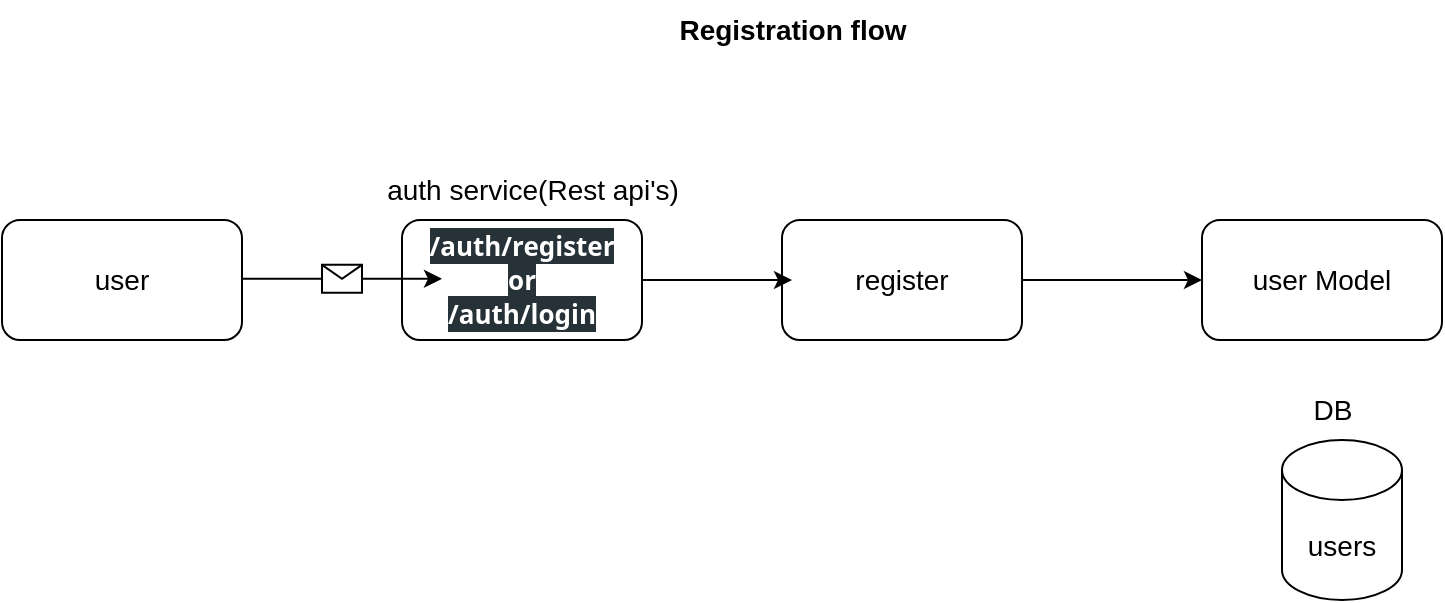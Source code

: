 <mxfile>
    <diagram id="B_a5sP2wQfdarPb4FW3X" name="Page-1">
        <mxGraphModel dx="872" dy="645" grid="1" gridSize="10" guides="1" tooltips="1" connect="1" arrows="1" fold="1" page="1" pageScale="1" pageWidth="850" pageHeight="1100" math="0" shadow="0">
            <root>
                <mxCell id="0"/>
                <mxCell id="1" parent="0"/>
                <mxCell id="2" value="&lt;b&gt;&lt;font style=&quot;font-size: 14px;&quot;&gt;Registration flow&lt;/font&gt;&lt;/b&gt;" style="text;html=1;align=center;verticalAlign=middle;resizable=0;points=[];autosize=1;strokeColor=none;fillColor=none;" vertex="1" parent="1">
                    <mxGeometry x="405" y="10" width="140" height="30" as="geometry"/>
                </mxCell>
                <mxCell id="3" value="user" style="rounded=1;whiteSpace=wrap;html=1;fontSize=14;" vertex="1" parent="1">
                    <mxGeometry x="80" y="120" width="120" height="60" as="geometry"/>
                </mxCell>
                <mxCell id="4" value="&lt;b style=&quot;&quot;&gt;&lt;span style=&quot;color: rgb(255, 255, 255); font-family: &amp;quot;Segoe WPC&amp;quot;, &amp;quot;Segoe UI&amp;quot;, sans-serif; font-size: 13px; text-align: start; background-color: rgb(38, 50, 56);&quot;&gt;/auth/register&lt;br&gt;or&lt;br&gt;&lt;/span&gt;&lt;span style=&quot;color: rgb(255, 255, 255); font-family: &amp;quot;Segoe WPC&amp;quot;, &amp;quot;Segoe UI&amp;quot;, sans-serif; font-size: 13px; text-align: start; background-color: rgb(38, 50, 56);&quot;&gt;/auth/login&lt;/span&gt;&lt;/b&gt;&lt;span style=&quot;color: rgb(255, 255, 255); font-family: &amp;quot;Segoe WPC&amp;quot;, &amp;quot;Segoe UI&amp;quot;, sans-serif; font-size: 13px; text-align: start; background-color: rgb(38, 50, 56);&quot;&gt;&lt;br&gt;&lt;/span&gt;" style="rounded=1;whiteSpace=wrap;html=1;fontSize=14;" vertex="1" parent="1">
                    <mxGeometry x="280" y="120" width="120" height="60" as="geometry"/>
                </mxCell>
                <mxCell id="5" value="auth service(Rest api's)" style="text;html=1;align=center;verticalAlign=middle;resizable=0;points=[];autosize=1;strokeColor=none;fillColor=none;fontSize=14;" vertex="1" parent="1">
                    <mxGeometry x="260" y="90" width="170" height="30" as="geometry"/>
                </mxCell>
                <mxCell id="6" value="register" style="rounded=1;whiteSpace=wrap;html=1;fontSize=14;" vertex="1" parent="1">
                    <mxGeometry x="470" y="120" width="120" height="60" as="geometry"/>
                </mxCell>
                <mxCell id="7" value="user Model" style="rounded=1;whiteSpace=wrap;html=1;fontSize=14;" vertex="1" parent="1">
                    <mxGeometry x="680" y="120" width="120" height="60" as="geometry"/>
                </mxCell>
                <mxCell id="8" value="" style="endArrow=classic;html=1;fontSize=14;" edge="1" parent="1">
                    <mxGeometry relative="1" as="geometry">
                        <mxPoint x="200" y="149.41" as="sourcePoint"/>
                        <mxPoint x="300" y="149.41" as="targetPoint"/>
                        <Array as="points"/>
                    </mxGeometry>
                </mxCell>
                <mxCell id="9" value="" style="shape=message;html=1;outlineConnect=0;fontSize=14;" vertex="1" parent="8">
                    <mxGeometry width="20" height="14" relative="1" as="geometry">
                        <mxPoint x="-10" y="-7" as="offset"/>
                    </mxGeometry>
                </mxCell>
                <mxCell id="10" value="users" style="shape=cylinder3;whiteSpace=wrap;html=1;boundedLbl=1;backgroundOutline=1;size=15;fontSize=14;" vertex="1" parent="1">
                    <mxGeometry x="720" y="230" width="60" height="80" as="geometry"/>
                </mxCell>
                <mxCell id="11" value="" style="curved=1;endArrow=classic;html=1;fontSize=14;exitX=1;exitY=0.5;exitDx=0;exitDy=0;" edge="1" parent="1" source="4">
                    <mxGeometry width="50" height="50" relative="1" as="geometry">
                        <mxPoint x="425" y="200" as="sourcePoint"/>
                        <mxPoint x="475" y="150" as="targetPoint"/>
                        <Array as="points">
                            <mxPoint x="410" y="150"/>
                            <mxPoint x="440" y="150"/>
                            <mxPoint x="425" y="150"/>
                        </Array>
                    </mxGeometry>
                </mxCell>
                <mxCell id="12" value="" style="endArrow=classic;html=1;fontSize=14;entryX=0;entryY=0.5;entryDx=0;entryDy=0;exitX=1;exitY=0.5;exitDx=0;exitDy=0;" edge="1" parent="1" source="6" target="7">
                    <mxGeometry width="50" height="50" relative="1" as="geometry">
                        <mxPoint x="620" y="180" as="sourcePoint"/>
                        <mxPoint x="670" y="130" as="targetPoint"/>
                        <Array as="points"/>
                    </mxGeometry>
                </mxCell>
                <mxCell id="13" value="DB" style="text;html=1;align=center;verticalAlign=middle;resizable=0;points=[];autosize=1;strokeColor=none;fillColor=none;fontSize=14;" vertex="1" parent="1">
                    <mxGeometry x="725" y="200" width="40" height="30" as="geometry"/>
                </mxCell>
            </root>
        </mxGraphModel>
    </diagram>
</mxfile>